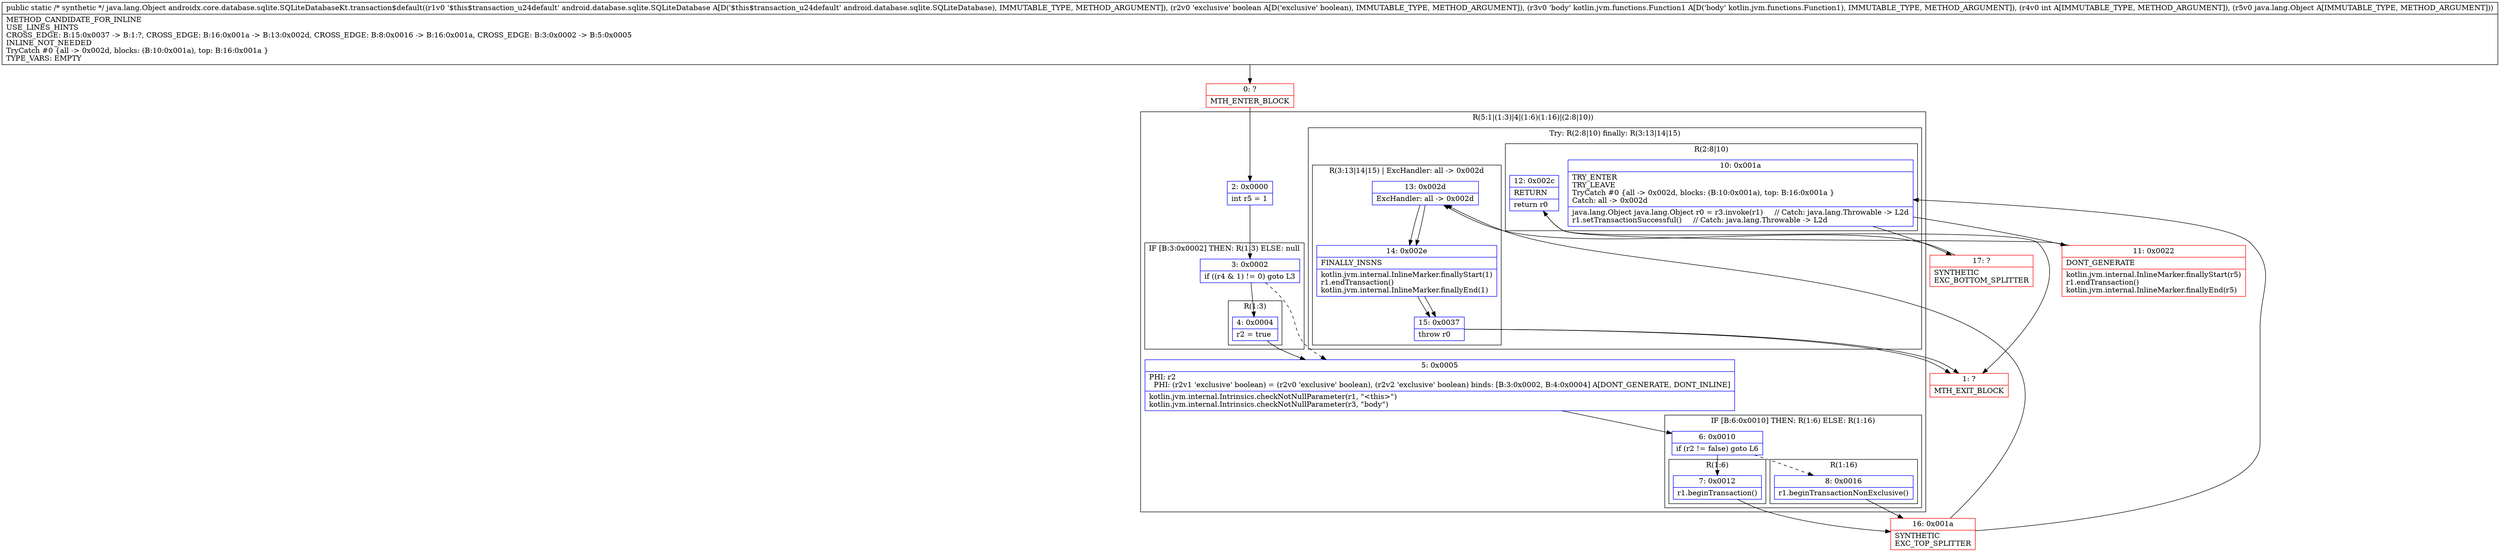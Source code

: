 digraph "CFG forandroidx.core.database.sqlite.SQLiteDatabaseKt.transaction$default(Landroid\/database\/sqlite\/SQLiteDatabase;ZLkotlin\/jvm\/functions\/Function1;ILjava\/lang\/Object;)Ljava\/lang\/Object;" {
subgraph cluster_Region_360811526 {
label = "R(5:1|(1:3)|4|(1:6)(1:16)|(2:8|10))";
node [shape=record,color=blue];
Node_2 [shape=record,label="{2\:\ 0x0000|int r5 = 1\l}"];
subgraph cluster_IfRegion_1037251088 {
label = "IF [B:3:0x0002] THEN: R(1:3) ELSE: null";
node [shape=record,color=blue];
Node_3 [shape=record,label="{3\:\ 0x0002|if ((r4 & 1) != 0) goto L3\l}"];
subgraph cluster_Region_505928178 {
label = "R(1:3)";
node [shape=record,color=blue];
Node_4 [shape=record,label="{4\:\ 0x0004|r2 = true\l}"];
}
}
Node_5 [shape=record,label="{5\:\ 0x0005|PHI: r2 \l  PHI: (r2v1 'exclusive' boolean) = (r2v0 'exclusive' boolean), (r2v2 'exclusive' boolean) binds: [B:3:0x0002, B:4:0x0004] A[DONT_GENERATE, DONT_INLINE]\l|kotlin.jvm.internal.Intrinsics.checkNotNullParameter(r1, \"\<this\>\")\lkotlin.jvm.internal.Intrinsics.checkNotNullParameter(r3, \"body\")\l}"];
subgraph cluster_IfRegion_2043848149 {
label = "IF [B:6:0x0010] THEN: R(1:6) ELSE: R(1:16)";
node [shape=record,color=blue];
Node_6 [shape=record,label="{6\:\ 0x0010|if (r2 != false) goto L6\l}"];
subgraph cluster_Region_214267477 {
label = "R(1:6)";
node [shape=record,color=blue];
Node_7 [shape=record,label="{7\:\ 0x0012|r1.beginTransaction()\l}"];
}
subgraph cluster_Region_673355375 {
label = "R(1:16)";
node [shape=record,color=blue];
Node_8 [shape=record,label="{8\:\ 0x0016|r1.beginTransactionNonExclusive()\l}"];
}
}
subgraph cluster_TryCatchRegion_141177552 {
label = "Try: R(2:8|10) finally: R(3:13|14|15)";
node [shape=record,color=blue];
subgraph cluster_Region_990501189 {
label = "R(2:8|10)";
node [shape=record,color=blue];
Node_10 [shape=record,label="{10\:\ 0x001a|TRY_ENTER\lTRY_LEAVE\lTryCatch #0 \{all \-\> 0x002d, blocks: (B:10:0x001a), top: B:16:0x001a \}\lCatch: all \-\> 0x002d\l|java.lang.Object java.lang.Object r0 = r3.invoke(r1)     \/\/ Catch: java.lang.Throwable \-\> L2d\lr1.setTransactionSuccessful()     \/\/ Catch: java.lang.Throwable \-\> L2d\l}"];
Node_12 [shape=record,label="{12\:\ 0x002c|RETURN\l|return r0\l}"];
}
subgraph cluster_Region_1685770757 {
label = "R(3:13|14|15) | ExcHandler: all \-\> 0x002d\l";
node [shape=record,color=blue];
Node_13 [shape=record,label="{13\:\ 0x002d|ExcHandler: all \-\> 0x002d\l}"];
Node_14 [shape=record,label="{14\:\ 0x002e|FINALLY_INSNS\l|kotlin.jvm.internal.InlineMarker.finallyStart(1)\lr1.endTransaction()\lkotlin.jvm.internal.InlineMarker.finallyEnd(1)\l}"];
Node_15 [shape=record,label="{15\:\ 0x0037|throw r0\l}"];
}
}
}
subgraph cluster_Region_1685770757 {
label = "R(3:13|14|15) | ExcHandler: all \-\> 0x002d\l";
node [shape=record,color=blue];
Node_13 [shape=record,label="{13\:\ 0x002d|ExcHandler: all \-\> 0x002d\l}"];
Node_14 [shape=record,label="{14\:\ 0x002e|FINALLY_INSNS\l|kotlin.jvm.internal.InlineMarker.finallyStart(1)\lr1.endTransaction()\lkotlin.jvm.internal.InlineMarker.finallyEnd(1)\l}"];
Node_15 [shape=record,label="{15\:\ 0x0037|throw r0\l}"];
}
Node_0 [shape=record,color=red,label="{0\:\ ?|MTH_ENTER_BLOCK\l}"];
Node_16 [shape=record,color=red,label="{16\:\ 0x001a|SYNTHETIC\lEXC_TOP_SPLITTER\l}"];
Node_11 [shape=record,color=red,label="{11\:\ 0x0022|DONT_GENERATE\l|kotlin.jvm.internal.InlineMarker.finallyStart(r5)\lr1.endTransaction()\lkotlin.jvm.internal.InlineMarker.finallyEnd(r5)\l}"];
Node_1 [shape=record,color=red,label="{1\:\ ?|MTH_EXIT_BLOCK\l}"];
Node_17 [shape=record,color=red,label="{17\:\ ?|SYNTHETIC\lEXC_BOTTOM_SPLITTER\l}"];
MethodNode[shape=record,label="{public static \/* synthetic *\/ java.lang.Object androidx.core.database.sqlite.SQLiteDatabaseKt.transaction$default((r1v0 '$this$transaction_u24default' android.database.sqlite.SQLiteDatabase A[D('$this$transaction_u24default' android.database.sqlite.SQLiteDatabase), IMMUTABLE_TYPE, METHOD_ARGUMENT]), (r2v0 'exclusive' boolean A[D('exclusive' boolean), IMMUTABLE_TYPE, METHOD_ARGUMENT]), (r3v0 'body' kotlin.jvm.functions.Function1 A[D('body' kotlin.jvm.functions.Function1), IMMUTABLE_TYPE, METHOD_ARGUMENT]), (r4v0 int A[IMMUTABLE_TYPE, METHOD_ARGUMENT]), (r5v0 java.lang.Object A[IMMUTABLE_TYPE, METHOD_ARGUMENT]))  | METHOD_CANDIDATE_FOR_INLINE\lUSE_LINES_HINTS\lCROSS_EDGE: B:15:0x0037 \-\> B:1:?, CROSS_EDGE: B:16:0x001a \-\> B:13:0x002d, CROSS_EDGE: B:8:0x0016 \-\> B:16:0x001a, CROSS_EDGE: B:3:0x0002 \-\> B:5:0x0005\lINLINE_NOT_NEEDED\lTryCatch #0 \{all \-\> 0x002d, blocks: (B:10:0x001a), top: B:16:0x001a \}\lTYPE_VARS: EMPTY\l}"];
MethodNode -> Node_0;Node_2 -> Node_3;
Node_3 -> Node_4;
Node_3 -> Node_5[style=dashed];
Node_4 -> Node_5;
Node_5 -> Node_6;
Node_6 -> Node_7;
Node_6 -> Node_8[style=dashed];
Node_7 -> Node_16;
Node_8 -> Node_16;
Node_10 -> Node_11;
Node_10 -> Node_17;
Node_12 -> Node_1;
Node_13 -> Node_14;
Node_14 -> Node_15;
Node_15 -> Node_1;
Node_13 -> Node_14;
Node_14 -> Node_15;
Node_15 -> Node_1;
Node_0 -> Node_2;
Node_16 -> Node_10;
Node_16 -> Node_13;
Node_11 -> Node_12;
Node_17 -> Node_13;
}

